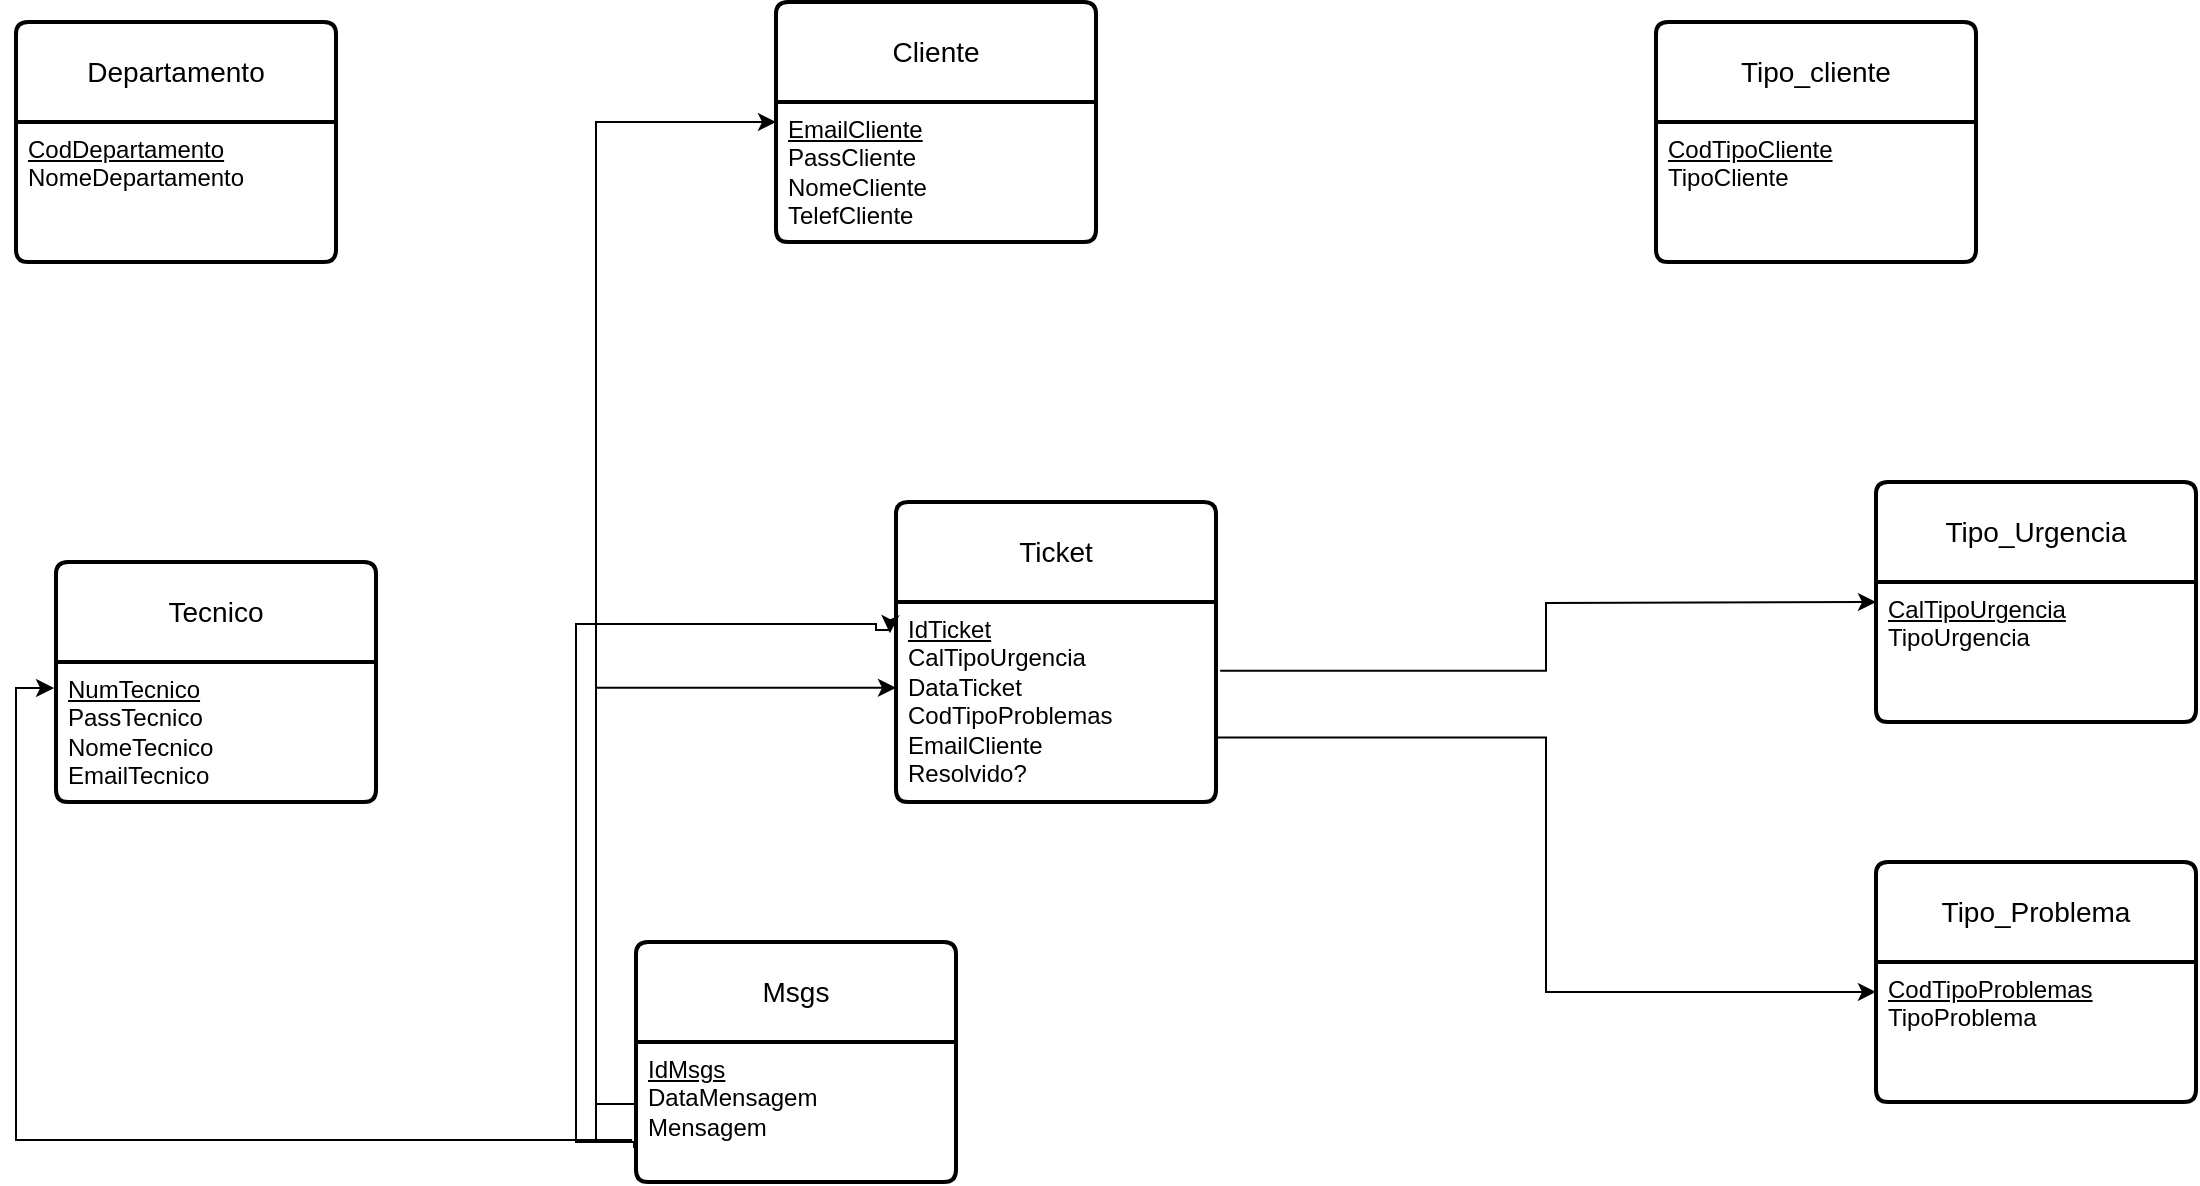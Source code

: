 <mxfile version="28.2.7">
  <diagram name="Página-1" id="3kWoRrX-BoDFpl3eNrct">
    <mxGraphModel dx="1426" dy="785" grid="1" gridSize="10" guides="1" tooltips="1" connect="0" arrows="1" fold="1" page="1" pageScale="1" pageWidth="1654" pageHeight="2336" math="0" shadow="0">
      <root>
        <mxCell id="0" />
        <mxCell id="1" parent="0" />
        <mxCell id="aYqZYjRhjxFAoLcGiag0-1" value="Departamento" style="swimlane;childLayout=stackLayout;horizontal=1;startSize=50;horizontalStack=0;rounded=1;fontSize=14;fontStyle=0;strokeWidth=2;resizeParent=0;resizeLast=1;shadow=0;dashed=0;align=center;arcSize=4;whiteSpace=wrap;html=1;" parent="1" vertex="1">
          <mxGeometry x="180" y="90" width="160" height="120" as="geometry" />
        </mxCell>
        <mxCell id="aYqZYjRhjxFAoLcGiag0-2" value="&lt;div&gt;&lt;u&gt;CodDepartamento&lt;/u&gt;&lt;/div&gt;&lt;div&gt;NomeDepartamento&lt;/div&gt;" style="align=left;strokeColor=none;fillColor=none;spacingLeft=4;spacingRight=4;fontSize=12;verticalAlign=top;resizable=0;rotatable=0;part=1;html=1;whiteSpace=wrap;" parent="aYqZYjRhjxFAoLcGiag0-1" vertex="1">
          <mxGeometry y="50" width="160" height="70" as="geometry" />
        </mxCell>
        <mxCell id="m5gGtSoCaU6zJaFe6KiX-2" value="Cliente" style="swimlane;childLayout=stackLayout;horizontal=1;startSize=50;horizontalStack=0;rounded=1;fontSize=14;fontStyle=0;strokeWidth=2;resizeParent=0;resizeLast=1;shadow=0;dashed=0;align=center;arcSize=4;whiteSpace=wrap;html=1;" parent="1" vertex="1">
          <mxGeometry x="560" y="80" width="160" height="120" as="geometry" />
        </mxCell>
        <mxCell id="m5gGtSoCaU6zJaFe6KiX-3" value="&lt;div&gt;&lt;u&gt;EmailCliente&lt;/u&gt;&lt;/div&gt;&lt;div&gt;PassCliente&lt;/div&gt;&lt;div&gt;NomeCliente&lt;/div&gt;&lt;div&gt;TelefCliente&lt;/div&gt;" style="align=left;strokeColor=none;fillColor=none;spacingLeft=4;spacingRight=4;fontSize=12;verticalAlign=top;resizable=0;rotatable=0;part=1;html=1;whiteSpace=wrap;" parent="m5gGtSoCaU6zJaFe6KiX-2" vertex="1">
          <mxGeometry y="50" width="160" height="70" as="geometry" />
        </mxCell>
        <mxCell id="m5gGtSoCaU6zJaFe6KiX-4" value="Tipo_cliente" style="swimlane;childLayout=stackLayout;horizontal=1;startSize=50;horizontalStack=0;rounded=1;fontSize=14;fontStyle=0;strokeWidth=2;resizeParent=0;resizeLast=1;shadow=0;dashed=0;align=center;arcSize=4;whiteSpace=wrap;html=1;" parent="1" vertex="1">
          <mxGeometry x="1000" y="90" width="160" height="120" as="geometry" />
        </mxCell>
        <mxCell id="m5gGtSoCaU6zJaFe6KiX-5" value="&lt;u&gt;CodTipoCliente&lt;/u&gt;&lt;br&gt;TipoCliente" style="align=left;strokeColor=none;fillColor=none;spacingLeft=4;spacingRight=4;fontSize=12;verticalAlign=top;resizable=0;rotatable=0;part=1;html=1;whiteSpace=wrap;" parent="m5gGtSoCaU6zJaFe6KiX-4" vertex="1">
          <mxGeometry y="50" width="160" height="70" as="geometry" />
        </mxCell>
        <mxCell id="m5gGtSoCaU6zJaFe6KiX-6" value="Tecnico" style="swimlane;childLayout=stackLayout;horizontal=1;startSize=50;horizontalStack=0;rounded=1;fontSize=14;fontStyle=0;strokeWidth=2;resizeParent=0;resizeLast=1;shadow=0;dashed=0;align=center;arcSize=4;whiteSpace=wrap;html=1;" parent="1" vertex="1">
          <mxGeometry x="200" y="360" width="160" height="120" as="geometry" />
        </mxCell>
        <mxCell id="m5gGtSoCaU6zJaFe6KiX-7" value="&lt;div&gt;&lt;u&gt;NumTecnico&lt;/u&gt;&lt;/div&gt;&lt;div&gt;PassTecnico&lt;/div&gt;&lt;div&gt;NomeTecnico&lt;/div&gt;&lt;div&gt;EmailTecnico&lt;/div&gt;&lt;div&gt;&lt;br&gt;&lt;/div&gt;" style="align=left;strokeColor=none;fillColor=none;spacingLeft=4;spacingRight=4;fontSize=12;verticalAlign=top;resizable=0;rotatable=0;part=1;html=1;whiteSpace=wrap;" parent="m5gGtSoCaU6zJaFe6KiX-6" vertex="1">
          <mxGeometry y="50" width="160" height="70" as="geometry" />
        </mxCell>
        <mxCell id="m5gGtSoCaU6zJaFe6KiX-8" value="Msgs" style="swimlane;childLayout=stackLayout;horizontal=1;startSize=50;horizontalStack=0;rounded=1;fontSize=14;fontStyle=0;strokeWidth=2;resizeParent=0;resizeLast=1;shadow=0;dashed=0;align=center;arcSize=4;whiteSpace=wrap;html=1;" parent="1" vertex="1">
          <mxGeometry x="490" y="550" width="160" height="120" as="geometry" />
        </mxCell>
        <mxCell id="RBNSCcVou5LGdq70FKpF-9" value="&lt;u&gt;IdMsgs&lt;br&gt;&lt;/u&gt;DataMensagem&lt;br&gt;Mensagem" style="align=left;strokeColor=none;fillColor=none;spacingLeft=4;spacingRight=4;fontSize=12;verticalAlign=top;resizable=0;rotatable=0;part=1;html=1;whiteSpace=wrap;" vertex="1" parent="m5gGtSoCaU6zJaFe6KiX-8">
          <mxGeometry y="50" width="160" height="70" as="geometry" />
        </mxCell>
        <mxCell id="m5gGtSoCaU6zJaFe6KiX-10" value="Ticket" style="swimlane;childLayout=stackLayout;horizontal=1;startSize=50;horizontalStack=0;rounded=1;fontSize=14;fontStyle=0;strokeWidth=2;resizeParent=0;resizeLast=1;shadow=0;dashed=0;align=center;arcSize=4;whiteSpace=wrap;html=1;" parent="1" vertex="1">
          <mxGeometry x="620" y="330" width="160" height="150" as="geometry" />
        </mxCell>
        <mxCell id="m5gGtSoCaU6zJaFe6KiX-11" value="&lt;u&gt;IdTicket&lt;br&gt;&lt;/u&gt;&lt;div&gt;CalTipoUrgenci&lt;span style=&quot;background-color: transparent; color: light-dark(rgb(0, 0, 0), rgb(255, 255, 255));&quot;&gt;a&lt;/span&gt;&lt;/div&gt;&lt;div&gt;DataTicket&lt;span style=&quot;background-color: transparent; color: light-dark(rgb(0, 0, 0), rgb(255, 255, 255));&quot;&gt;&lt;/span&gt;&lt;/div&gt;&lt;div&gt;CodTipoProblemas&lt;/div&gt;&lt;div&gt;EmailCliente&lt;br&gt;Resolvido?&lt;/div&gt;" style="align=left;strokeColor=none;fillColor=none;spacingLeft=4;spacingRight=4;fontSize=12;verticalAlign=top;resizable=0;rotatable=0;part=1;html=1;whiteSpace=wrap;" parent="m5gGtSoCaU6zJaFe6KiX-10" vertex="1">
          <mxGeometry y="50" width="160" height="100" as="geometry" />
        </mxCell>
        <mxCell id="m5gGtSoCaU6zJaFe6KiX-12" value="Tipo_Urgencia" style="swimlane;childLayout=stackLayout;horizontal=1;startSize=50;horizontalStack=0;rounded=1;fontSize=14;fontStyle=0;strokeWidth=2;resizeParent=0;resizeLast=1;shadow=0;dashed=0;align=center;arcSize=4;whiteSpace=wrap;html=1;" parent="1" vertex="1">
          <mxGeometry x="1110" y="320" width="160" height="120" as="geometry" />
        </mxCell>
        <mxCell id="RBNSCcVou5LGdq70FKpF-16" value="&lt;div&gt;&lt;u&gt;CalTipoUrgencia&lt;/u&gt;&lt;/div&gt;&lt;div&gt;TipoUrgencia&lt;/div&gt;&lt;div&gt;&lt;br&gt;&lt;/div&gt;" style="align=left;strokeColor=none;fillColor=none;spacingLeft=4;spacingRight=4;fontSize=12;verticalAlign=top;resizable=0;rotatable=0;part=1;html=1;whiteSpace=wrap;" vertex="1" parent="m5gGtSoCaU6zJaFe6KiX-12">
          <mxGeometry y="50" width="160" height="70" as="geometry" />
        </mxCell>
        <mxCell id="RBNSCcVou5LGdq70FKpF-15" style="edgeStyle=orthogonalEdgeStyle;rounded=0;orthogonalLoop=1;jettySize=auto;html=1;exitX=1.006;exitY=0.678;exitDx=0;exitDy=0;exitPerimeter=0;entryX=0;entryY=0.214;entryDx=0;entryDy=0;entryPerimeter=0;" edge="1" parent="1" source="m5gGtSoCaU6zJaFe6KiX-11" target="m5gGtSoCaU6zJaFe6KiX-15">
          <mxGeometry relative="1" as="geometry">
            <mxPoint x="1100" y="580" as="targetPoint" />
            <mxPoint x="1030" y="570" as="sourcePoint" />
          </mxGeometry>
        </mxCell>
        <mxCell id="m5gGtSoCaU6zJaFe6KiX-14" value="Tipo_Problema" style="swimlane;childLayout=stackLayout;horizontal=1;startSize=50;horizontalStack=0;rounded=1;fontSize=14;fontStyle=0;strokeWidth=2;resizeParent=0;resizeLast=1;shadow=0;dashed=0;align=center;arcSize=4;whiteSpace=wrap;html=1;" parent="1" vertex="1">
          <mxGeometry x="1110" y="510" width="160" height="120" as="geometry" />
        </mxCell>
        <mxCell id="m5gGtSoCaU6zJaFe6KiX-15" value="&lt;div&gt;&lt;u&gt;CodTipoProblemas&lt;/u&gt;&lt;/div&gt;&lt;div&gt;TipoProblema&lt;/div&gt;" style="align=left;strokeColor=none;fillColor=none;spacingLeft=4;spacingRight=4;fontSize=12;verticalAlign=top;resizable=0;rotatable=0;part=1;html=1;whiteSpace=wrap;" parent="m5gGtSoCaU6zJaFe6KiX-14" vertex="1">
          <mxGeometry y="50" width="160" height="70" as="geometry" />
        </mxCell>
        <mxCell id="RBNSCcVou5LGdq70FKpF-10" style="edgeStyle=orthogonalEdgeStyle;rounded=0;orthogonalLoop=1;jettySize=auto;html=1;entryX=-0.006;entryY=0.186;entryDx=0;entryDy=0;entryPerimeter=0;exitX=-0.012;exitY=0.7;exitDx=0;exitDy=0;exitPerimeter=0;" edge="1" parent="1" source="RBNSCcVou5LGdq70FKpF-9" target="m5gGtSoCaU6zJaFe6KiX-7">
          <mxGeometry relative="1" as="geometry">
            <mxPoint x="190" y="425" as="targetPoint" />
          </mxGeometry>
        </mxCell>
        <mxCell id="RBNSCcVou5LGdq70FKpF-11" style="edgeStyle=orthogonalEdgeStyle;rounded=0;orthogonalLoop=1;jettySize=auto;html=1;exitX=0;exitY=0.714;exitDx=0;exitDy=0;exitPerimeter=0;entryX=-0.019;entryY=0.156;entryDx=0;entryDy=0;entryPerimeter=0;" edge="1" parent="1" target="m5gGtSoCaU6zJaFe6KiX-11">
          <mxGeometry relative="1" as="geometry">
            <mxPoint x="606" y="394.13" as="targetPoint" />
            <mxPoint x="480" y="649.98" as="sourcePoint" />
            <Array as="points">
              <mxPoint x="460" y="650" />
              <mxPoint x="460" y="391" />
              <mxPoint x="610" y="391" />
              <mxPoint x="610" y="394" />
            </Array>
          </mxGeometry>
        </mxCell>
        <mxCell id="RBNSCcVou5LGdq70FKpF-12" style="edgeStyle=orthogonalEdgeStyle;rounded=0;orthogonalLoop=1;jettySize=auto;html=1;entryX=0;entryY=0.143;entryDx=0;entryDy=0;entryPerimeter=0;exitX=-0.006;exitY=0.757;exitDx=0;exitDy=0;exitPerimeter=0;" edge="1" parent="1" source="RBNSCcVou5LGdq70FKpF-9" target="m5gGtSoCaU6zJaFe6KiX-3">
          <mxGeometry relative="1" as="geometry">
            <mxPoint x="380" y="647" as="sourcePoint" />
            <Array as="points">
              <mxPoint x="489" y="650" />
              <mxPoint x="470" y="650" />
              <mxPoint x="470" y="140" />
            </Array>
          </mxGeometry>
        </mxCell>
        <mxCell id="RBNSCcVou5LGdq70FKpF-13" style="edgeStyle=orthogonalEdgeStyle;rounded=0;orthogonalLoop=1;jettySize=auto;html=1;entryX=0;entryY=0.429;entryDx=0;entryDy=0;entryPerimeter=0;exitX=0;exitY=0.443;exitDx=0;exitDy=0;exitPerimeter=0;" edge="1" parent="1" source="RBNSCcVou5LGdq70FKpF-9" target="m5gGtSoCaU6zJaFe6KiX-11">
          <mxGeometry relative="1" as="geometry" />
        </mxCell>
        <mxCell id="RBNSCcVou5LGdq70FKpF-17" style="edgeStyle=orthogonalEdgeStyle;rounded=0;orthogonalLoop=1;jettySize=auto;html=1;exitX=1.013;exitY=0.344;exitDx=0;exitDy=0;exitPerimeter=0;" edge="1" parent="1" source="m5gGtSoCaU6zJaFe6KiX-11">
          <mxGeometry relative="1" as="geometry">
            <mxPoint x="1110" y="380" as="targetPoint" />
          </mxGeometry>
        </mxCell>
      </root>
    </mxGraphModel>
  </diagram>
</mxfile>
